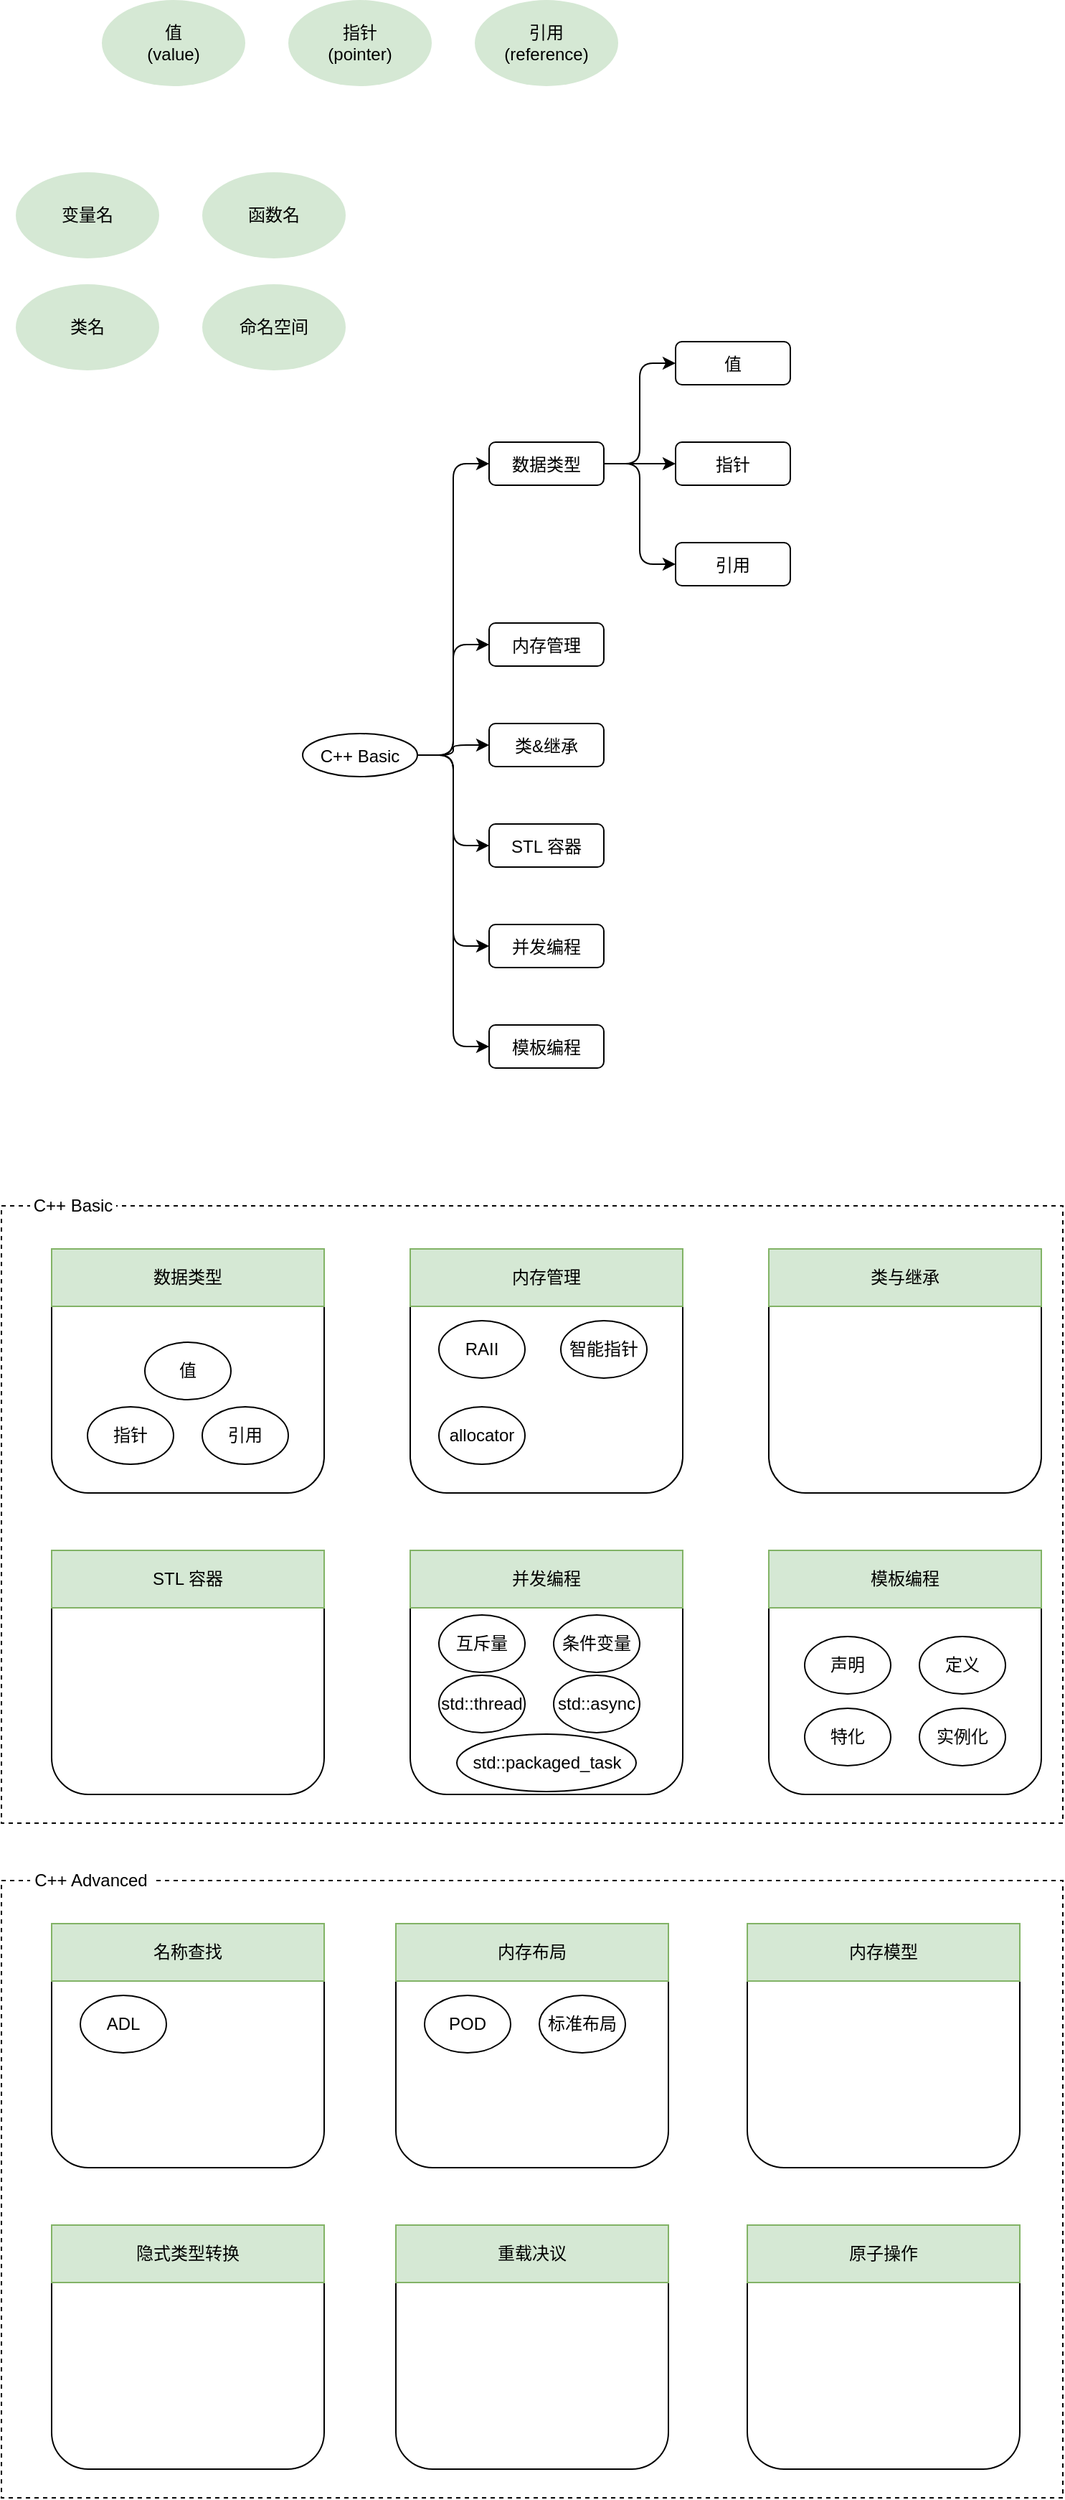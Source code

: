 <mxfile version="20.5.1" type="github">
  <diagram id="L3DYJd3ip9_Pa9qVwgF8" name="Page-1">
    <mxGraphModel dx="786" dy="521" grid="1" gridSize="10" guides="1" tooltips="1" connect="1" arrows="1" fold="1" page="1" pageScale="1" pageWidth="850" pageHeight="1100" math="0" shadow="0">
      <root>
        <mxCell id="0" />
        <mxCell id="1" parent="0" />
        <mxCell id="D-1D-L4UW3rj7d5zvuvt-48" value="" style="rounded=0;whiteSpace=wrap;html=1;fillColor=none;dashed=1;" parent="1" vertex="1">
          <mxGeometry x="40" y="970" width="740" height="430" as="geometry" />
        </mxCell>
        <mxCell id="D-1D-L4UW3rj7d5zvuvt-1" value="C++ Basic" style="ellipse" parent="1" vertex="1">
          <mxGeometry x="250" y="641" width="80" height="30" as="geometry" />
        </mxCell>
        <mxCell id="D-1D-L4UW3rj7d5zvuvt-2" value="数据类型" style="rounded=1;" parent="1" vertex="1">
          <mxGeometry x="380" y="438" width="80" height="30" as="geometry" />
        </mxCell>
        <mxCell id="D-1D-L4UW3rj7d5zvuvt-3" value="" style="edgeStyle=elbowEdgeStyle;elbow=horizontal;" parent="1" source="D-1D-L4UW3rj7d5zvuvt-1" target="D-1D-L4UW3rj7d5zvuvt-2" edge="1">
          <mxGeometry relative="1" as="geometry" />
        </mxCell>
        <mxCell id="D-1D-L4UW3rj7d5zvuvt-4" value="值" style="rounded=1;" parent="1" vertex="1">
          <mxGeometry x="510" y="368" width="80" height="30" as="geometry" />
        </mxCell>
        <mxCell id="D-1D-L4UW3rj7d5zvuvt-5" value="" style="edgeStyle=elbowEdgeStyle;elbow=horizontal;" parent="1" source="D-1D-L4UW3rj7d5zvuvt-2" target="D-1D-L4UW3rj7d5zvuvt-4" edge="1">
          <mxGeometry relative="1" as="geometry" />
        </mxCell>
        <mxCell id="D-1D-L4UW3rj7d5zvuvt-6" value="指针" style="rounded=1;" parent="1" vertex="1">
          <mxGeometry x="510" y="438" width="80" height="30" as="geometry" />
        </mxCell>
        <mxCell id="D-1D-L4UW3rj7d5zvuvt-7" value="" style="edgeStyle=elbowEdgeStyle;elbow=horizontal;" parent="1" source="D-1D-L4UW3rj7d5zvuvt-2" target="D-1D-L4UW3rj7d5zvuvt-6" edge="1">
          <mxGeometry relative="1" as="geometry" />
        </mxCell>
        <mxCell id="D-1D-L4UW3rj7d5zvuvt-8" value="引用" style="rounded=1;" parent="1" vertex="1">
          <mxGeometry x="510" y="508" width="80" height="30" as="geometry" />
        </mxCell>
        <mxCell id="D-1D-L4UW3rj7d5zvuvt-9" value="" style="edgeStyle=elbowEdgeStyle;elbow=horizontal;" parent="1" source="D-1D-L4UW3rj7d5zvuvt-2" target="D-1D-L4UW3rj7d5zvuvt-8" edge="1">
          <mxGeometry relative="1" as="geometry" />
        </mxCell>
        <mxCell id="D-1D-L4UW3rj7d5zvuvt-10" value="内存管理" style="rounded=1;" parent="1" vertex="1">
          <mxGeometry x="380" y="564" width="80" height="30" as="geometry" />
        </mxCell>
        <mxCell id="D-1D-L4UW3rj7d5zvuvt-11" value="" style="edgeStyle=elbowEdgeStyle;elbow=horizontal;" parent="1" source="D-1D-L4UW3rj7d5zvuvt-1" target="D-1D-L4UW3rj7d5zvuvt-10" edge="1">
          <mxGeometry relative="1" as="geometry" />
        </mxCell>
        <mxCell id="D-1D-L4UW3rj7d5zvuvt-12" value="类&amp;继承" style="rounded=1;" parent="1" vertex="1">
          <mxGeometry x="380" y="634" width="80" height="30" as="geometry" />
        </mxCell>
        <mxCell id="D-1D-L4UW3rj7d5zvuvt-13" value="" style="edgeStyle=elbowEdgeStyle;elbow=horizontal;" parent="1" source="D-1D-L4UW3rj7d5zvuvt-1" target="D-1D-L4UW3rj7d5zvuvt-12" edge="1">
          <mxGeometry relative="1" as="geometry" />
        </mxCell>
        <mxCell id="D-1D-L4UW3rj7d5zvuvt-14" value="STL 容器" style="rounded=1;" parent="1" vertex="1">
          <mxGeometry x="380" y="704" width="80" height="30" as="geometry" />
        </mxCell>
        <mxCell id="D-1D-L4UW3rj7d5zvuvt-15" value="" style="edgeStyle=elbowEdgeStyle;elbow=horizontal;" parent="1" source="D-1D-L4UW3rj7d5zvuvt-1" target="D-1D-L4UW3rj7d5zvuvt-14" edge="1">
          <mxGeometry relative="1" as="geometry" />
        </mxCell>
        <mxCell id="D-1D-L4UW3rj7d5zvuvt-16" value="并发编程" style="rounded=1;" parent="1" vertex="1">
          <mxGeometry x="380" y="774" width="80" height="30" as="geometry" />
        </mxCell>
        <mxCell id="D-1D-L4UW3rj7d5zvuvt-17" value="" style="edgeStyle=elbowEdgeStyle;elbow=horizontal;" parent="1" source="D-1D-L4UW3rj7d5zvuvt-1" target="D-1D-L4UW3rj7d5zvuvt-16" edge="1">
          <mxGeometry relative="1" as="geometry" />
        </mxCell>
        <mxCell id="D-1D-L4UW3rj7d5zvuvt-18" value="模板编程" style="rounded=1;" parent="1" vertex="1">
          <mxGeometry x="380" y="844" width="80" height="30" as="geometry" />
        </mxCell>
        <mxCell id="D-1D-L4UW3rj7d5zvuvt-19" value="" style="edgeStyle=elbowEdgeStyle;elbow=horizontal;" parent="1" source="D-1D-L4UW3rj7d5zvuvt-1" target="D-1D-L4UW3rj7d5zvuvt-18" edge="1">
          <mxGeometry relative="1" as="geometry" />
        </mxCell>
        <mxCell id="D-1D-L4UW3rj7d5zvuvt-20" value="" style="rounded=1;whiteSpace=wrap;html=1;" parent="1" vertex="1">
          <mxGeometry x="75" y="1000" width="190" height="170" as="geometry" />
        </mxCell>
        <mxCell id="D-1D-L4UW3rj7d5zvuvt-21" value="数据类型" style="rounded=0;whiteSpace=wrap;html=1;fillColor=#d5e8d4;strokeColor=#82b366;" parent="1" vertex="1">
          <mxGeometry x="75" y="1000" width="190" height="40" as="geometry" />
        </mxCell>
        <mxCell id="D-1D-L4UW3rj7d5zvuvt-23" value="值" style="ellipse;whiteSpace=wrap;html=1;" parent="1" vertex="1">
          <mxGeometry x="140" y="1065" width="60" height="40" as="geometry" />
        </mxCell>
        <mxCell id="D-1D-L4UW3rj7d5zvuvt-24" value="指针" style="ellipse;whiteSpace=wrap;html=1;" parent="1" vertex="1">
          <mxGeometry x="100" y="1110" width="60" height="40" as="geometry" />
        </mxCell>
        <mxCell id="D-1D-L4UW3rj7d5zvuvt-25" value="引用" style="ellipse;whiteSpace=wrap;html=1;" parent="1" vertex="1">
          <mxGeometry x="180" y="1110" width="60" height="40" as="geometry" />
        </mxCell>
        <mxCell id="D-1D-L4UW3rj7d5zvuvt-26" value="" style="rounded=1;whiteSpace=wrap;html=1;" parent="1" vertex="1">
          <mxGeometry x="325" y="1000" width="190" height="170" as="geometry" />
        </mxCell>
        <mxCell id="D-1D-L4UW3rj7d5zvuvt-27" value="内存管理" style="rounded=0;whiteSpace=wrap;html=1;fillColor=#d5e8d4;strokeColor=#82b366;" parent="1" vertex="1">
          <mxGeometry x="325" y="1000" width="190" height="40" as="geometry" />
        </mxCell>
        <mxCell id="D-1D-L4UW3rj7d5zvuvt-31" value="RAII" style="ellipse;whiteSpace=wrap;html=1;" parent="1" vertex="1">
          <mxGeometry x="345" y="1050" width="60" height="40" as="geometry" />
        </mxCell>
        <mxCell id="D-1D-L4UW3rj7d5zvuvt-32" value="智能指针" style="ellipse;whiteSpace=wrap;html=1;" parent="1" vertex="1">
          <mxGeometry x="430" y="1050" width="60" height="40" as="geometry" />
        </mxCell>
        <mxCell id="D-1D-L4UW3rj7d5zvuvt-33" value="" style="rounded=1;whiteSpace=wrap;html=1;" parent="1" vertex="1">
          <mxGeometry x="575" y="1000" width="190" height="170" as="geometry" />
        </mxCell>
        <mxCell id="D-1D-L4UW3rj7d5zvuvt-34" value="类与继承" style="rounded=0;whiteSpace=wrap;html=1;fillColor=#d5e8d4;strokeColor=#82b366;" parent="1" vertex="1">
          <mxGeometry x="575" y="1000" width="190" height="40" as="geometry" />
        </mxCell>
        <mxCell id="D-1D-L4UW3rj7d5zvuvt-37" value="" style="rounded=1;whiteSpace=wrap;html=1;" parent="1" vertex="1">
          <mxGeometry x="75" y="1210" width="190" height="170" as="geometry" />
        </mxCell>
        <mxCell id="D-1D-L4UW3rj7d5zvuvt-38" value="STL 容器" style="rounded=0;whiteSpace=wrap;html=1;fillColor=#d5e8d4;strokeColor=#82b366;" parent="1" vertex="1">
          <mxGeometry x="75" y="1210" width="190" height="40" as="geometry" />
        </mxCell>
        <mxCell id="D-1D-L4UW3rj7d5zvuvt-42" value="" style="rounded=1;whiteSpace=wrap;html=1;" parent="1" vertex="1">
          <mxGeometry x="325" y="1210" width="190" height="170" as="geometry" />
        </mxCell>
        <mxCell id="D-1D-L4UW3rj7d5zvuvt-43" value="并发编程" style="rounded=0;whiteSpace=wrap;html=1;fillColor=#d5e8d4;strokeColor=#82b366;" parent="1" vertex="1">
          <mxGeometry x="325" y="1210" width="190" height="40" as="geometry" />
        </mxCell>
        <mxCell id="D-1D-L4UW3rj7d5zvuvt-46" value="" style="rounded=1;whiteSpace=wrap;html=1;" parent="1" vertex="1">
          <mxGeometry x="575" y="1210" width="190" height="170" as="geometry" />
        </mxCell>
        <mxCell id="D-1D-L4UW3rj7d5zvuvt-47" value="模板编程" style="rounded=0;whiteSpace=wrap;html=1;fillColor=#d5e8d4;strokeColor=#82b366;" parent="1" vertex="1">
          <mxGeometry x="575" y="1210" width="190" height="40" as="geometry" />
        </mxCell>
        <mxCell id="D-1D-L4UW3rj7d5zvuvt-49" value="C++ Basic" style="text;html=1;strokeColor=none;fillColor=default;align=center;verticalAlign=middle;whiteSpace=wrap;rounded=0;dashed=1;" parent="1" vertex="1">
          <mxGeometry x="60" y="960" width="60" height="20" as="geometry" />
        </mxCell>
        <mxCell id="D-1D-L4UW3rj7d5zvuvt-50" value="声明" style="ellipse;whiteSpace=wrap;html=1;" parent="1" vertex="1">
          <mxGeometry x="600" y="1270" width="60" height="40" as="geometry" />
        </mxCell>
        <mxCell id="D-1D-L4UW3rj7d5zvuvt-51" value="定义" style="ellipse;whiteSpace=wrap;html=1;" parent="1" vertex="1">
          <mxGeometry x="680" y="1270" width="60" height="40" as="geometry" />
        </mxCell>
        <mxCell id="D-1D-L4UW3rj7d5zvuvt-52" value="特化" style="ellipse;whiteSpace=wrap;html=1;" parent="1" vertex="1">
          <mxGeometry x="600" y="1320" width="60" height="40" as="geometry" />
        </mxCell>
        <mxCell id="D-1D-L4UW3rj7d5zvuvt-53" value="实例化" style="ellipse;whiteSpace=wrap;html=1;" parent="1" vertex="1">
          <mxGeometry x="680" y="1320" width="60" height="40" as="geometry" />
        </mxCell>
        <mxCell id="tkb0eZsMlAo2WpOlYzch-1" value="" style="rounded=0;whiteSpace=wrap;html=1;fillColor=none;dashed=1;" parent="1" vertex="1">
          <mxGeometry x="40" y="1440" width="740" height="430" as="geometry" />
        </mxCell>
        <mxCell id="tkb0eZsMlAo2WpOlYzch-2" value="" style="rounded=1;whiteSpace=wrap;html=1;" parent="1" vertex="1">
          <mxGeometry x="75" y="1470" width="190" height="170" as="geometry" />
        </mxCell>
        <mxCell id="tkb0eZsMlAo2WpOlYzch-3" value="名称查找" style="rounded=0;whiteSpace=wrap;html=1;fillColor=#d5e8d4;strokeColor=#82b366;" parent="1" vertex="1">
          <mxGeometry x="75" y="1470" width="190" height="40" as="geometry" />
        </mxCell>
        <mxCell id="tkb0eZsMlAo2WpOlYzch-19" value="C++ Advanced" style="text;html=1;strokeColor=none;fillColor=default;align=center;verticalAlign=middle;whiteSpace=wrap;rounded=0;dashed=1;" parent="1" vertex="1">
          <mxGeometry x="60" y="1430" width="85" height="20" as="geometry" />
        </mxCell>
        <mxCell id="UsrpdZ0R41oK7m11sxxm-1" value="值&lt;br&gt;(value)" style="ellipse;whiteSpace=wrap;html=1;fillColor=#d5e8d4;strokeColor=none;" parent="1" vertex="1">
          <mxGeometry x="110" y="130" width="100" height="60" as="geometry" />
        </mxCell>
        <mxCell id="UsrpdZ0R41oK7m11sxxm-2" value="指针&lt;br&gt;(pointer)" style="ellipse;whiteSpace=wrap;html=1;fillColor=#d5e8d4;strokeColor=none;" parent="1" vertex="1">
          <mxGeometry x="240" y="130" width="100" height="60" as="geometry" />
        </mxCell>
        <mxCell id="UsrpdZ0R41oK7m11sxxm-3" value="引用&lt;br&gt;(reference)" style="ellipse;whiteSpace=wrap;html=1;fillColor=#d5e8d4;strokeColor=none;" parent="1" vertex="1">
          <mxGeometry x="370" y="130" width="100" height="60" as="geometry" />
        </mxCell>
        <mxCell id="YWLk7X-9cXMXUFzbq7gm-1" value="" style="rounded=1;whiteSpace=wrap;html=1;" parent="1" vertex="1">
          <mxGeometry x="315" y="1470" width="190" height="170" as="geometry" />
        </mxCell>
        <mxCell id="YWLk7X-9cXMXUFzbq7gm-2" value="内存布局" style="rounded=0;whiteSpace=wrap;html=1;fillColor=#d5e8d4;strokeColor=#82b366;" parent="1" vertex="1">
          <mxGeometry x="315" y="1470" width="190" height="40" as="geometry" />
        </mxCell>
        <mxCell id="YWLk7X-9cXMXUFzbq7gm-3" value="" style="rounded=1;whiteSpace=wrap;html=1;" parent="1" vertex="1">
          <mxGeometry x="560" y="1470" width="190" height="170" as="geometry" />
        </mxCell>
        <mxCell id="YWLk7X-9cXMXUFzbq7gm-4" value="内存模型" style="rounded=0;whiteSpace=wrap;html=1;fillColor=#d5e8d4;strokeColor=#82b366;" parent="1" vertex="1">
          <mxGeometry x="560" y="1470" width="190" height="40" as="geometry" />
        </mxCell>
        <mxCell id="aRtrNssfc7y4KnprCDZ4-1" value="" style="rounded=1;whiteSpace=wrap;html=1;" parent="1" vertex="1">
          <mxGeometry x="75" y="1680" width="190" height="170" as="geometry" />
        </mxCell>
        <mxCell id="aRtrNssfc7y4KnprCDZ4-2" value="隐式类型转换" style="rounded=0;whiteSpace=wrap;html=1;fillColor=#d5e8d4;strokeColor=#82b366;" parent="1" vertex="1">
          <mxGeometry x="75" y="1680" width="190" height="40" as="geometry" />
        </mxCell>
        <mxCell id="iMK1bVg_5LHry9J1oB6Q-1" value="" style="rounded=1;whiteSpace=wrap;html=1;" parent="1" vertex="1">
          <mxGeometry x="315" y="1680" width="190" height="170" as="geometry" />
        </mxCell>
        <mxCell id="iMK1bVg_5LHry9J1oB6Q-2" value="重载决议" style="rounded=0;whiteSpace=wrap;html=1;fillColor=#d5e8d4;strokeColor=#82b366;" parent="1" vertex="1">
          <mxGeometry x="315" y="1680" width="190" height="40" as="geometry" />
        </mxCell>
        <mxCell id="iMK1bVg_5LHry9J1oB6Q-3" value="变量名" style="ellipse;whiteSpace=wrap;html=1;fillColor=#d5e8d4;strokeColor=none;" parent="1" vertex="1">
          <mxGeometry x="50" y="250" width="100" height="60" as="geometry" />
        </mxCell>
        <mxCell id="iMK1bVg_5LHry9J1oB6Q-4" value="函数名" style="ellipse;whiteSpace=wrap;html=1;fillColor=#d5e8d4;strokeColor=none;" parent="1" vertex="1">
          <mxGeometry x="180" y="250" width="100" height="60" as="geometry" />
        </mxCell>
        <mxCell id="iMK1bVg_5LHry9J1oB6Q-5" value="类名" style="ellipse;whiteSpace=wrap;html=1;fillColor=#d5e8d4;strokeColor=none;" parent="1" vertex="1">
          <mxGeometry x="50" y="328" width="100" height="60" as="geometry" />
        </mxCell>
        <mxCell id="iMK1bVg_5LHry9J1oB6Q-6" value="命名空间" style="ellipse;whiteSpace=wrap;html=1;fillColor=#d5e8d4;strokeColor=none;" parent="1" vertex="1">
          <mxGeometry x="180" y="328" width="100" height="60" as="geometry" />
        </mxCell>
        <mxCell id="BjRA2_4ChIR4DF67uUGx-1" value="" style="rounded=1;whiteSpace=wrap;html=1;" parent="1" vertex="1">
          <mxGeometry x="560" y="1680" width="190" height="170" as="geometry" />
        </mxCell>
        <mxCell id="BjRA2_4ChIR4DF67uUGx-2" value="原子操作" style="rounded=0;whiteSpace=wrap;html=1;fillColor=#d5e8d4;strokeColor=#82b366;" parent="1" vertex="1">
          <mxGeometry x="560" y="1680" width="190" height="40" as="geometry" />
        </mxCell>
        <mxCell id="enFaxuWkTMO95jhfZXTl-1" value="互斥量" style="ellipse;whiteSpace=wrap;html=1;" parent="1" vertex="1">
          <mxGeometry x="345" y="1255" width="60" height="40" as="geometry" />
        </mxCell>
        <mxCell id="enFaxuWkTMO95jhfZXTl-2" value="条件变量" style="ellipse;whiteSpace=wrap;html=1;" parent="1" vertex="1">
          <mxGeometry x="425" y="1255" width="60" height="40" as="geometry" />
        </mxCell>
        <mxCell id="enFaxuWkTMO95jhfZXTl-3" value="std::thread" style="ellipse;whiteSpace=wrap;html=1;" parent="1" vertex="1">
          <mxGeometry x="345" y="1297" width="60" height="40" as="geometry" />
        </mxCell>
        <mxCell id="enFaxuWkTMO95jhfZXTl-4" value="std::async" style="ellipse;whiteSpace=wrap;html=1;" parent="1" vertex="1">
          <mxGeometry x="425" y="1297" width="60" height="40" as="geometry" />
        </mxCell>
        <mxCell id="enFaxuWkTMO95jhfZXTl-5" value="ADL" style="ellipse;whiteSpace=wrap;html=1;" parent="1" vertex="1">
          <mxGeometry x="95" y="1520" width="60" height="40" as="geometry" />
        </mxCell>
        <mxCell id="enFaxuWkTMO95jhfZXTl-6" value="POD" style="ellipse;whiteSpace=wrap;html=1;" parent="1" vertex="1">
          <mxGeometry x="335" y="1520" width="60" height="40" as="geometry" />
        </mxCell>
        <mxCell id="enFaxuWkTMO95jhfZXTl-7" value="标准布局" style="ellipse;whiteSpace=wrap;html=1;" parent="1" vertex="1">
          <mxGeometry x="415" y="1520" width="60" height="40" as="geometry" />
        </mxCell>
        <mxCell id="enFaxuWkTMO95jhfZXTl-8" value="allocator" style="ellipse;whiteSpace=wrap;html=1;" parent="1" vertex="1">
          <mxGeometry x="345" y="1110" width="60" height="40" as="geometry" />
        </mxCell>
        <mxCell id="AZrr_MVB3eRPIcyl3fDu-4" value="std::packaged_task" style="ellipse;whiteSpace=wrap;html=1;" vertex="1" parent="1">
          <mxGeometry x="357.5" y="1338" width="125" height="40" as="geometry" />
        </mxCell>
      </root>
    </mxGraphModel>
  </diagram>
</mxfile>
